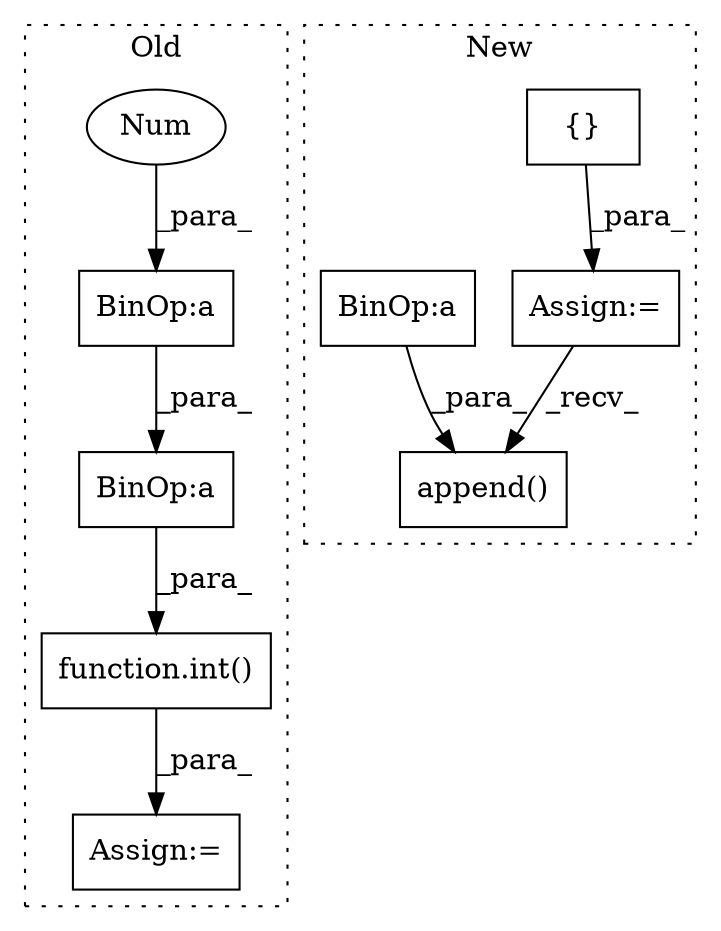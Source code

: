 digraph G {
subgraph cluster0 {
1 [label="function.int()" a="75" s="12184,12222" l="4,1" shape="box"];
4 [label="Assign:=" a="68" s="12166" l="3" shape="box"];
5 [label="BinOp:a" a="82" s="12213" l="3" shape="box"];
6 [label="Num" a="76" s="12216" l="1" shape="ellipse"];
8 [label="BinOp:a" a="82" s="12192" l="3" shape="box"];
label = "Old";
style="dotted";
}
subgraph cluster1 {
2 [label="{}" a="59" s="14437,14437" l="2,1" shape="box"];
3 [label="Assign:=" a="68" s="14434" l="3" shape="box"];
7 [label="append()" a="75" s="14580,14665" l="11,1" shape="box"];
9 [label="BinOp:a" a="82" s="14561" l="3" shape="box"];
label = "New";
style="dotted";
}
1 -> 4 [label="_para_"];
2 -> 3 [label="_para_"];
3 -> 7 [label="_recv_"];
5 -> 8 [label="_para_"];
6 -> 5 [label="_para_"];
8 -> 1 [label="_para_"];
9 -> 7 [label="_para_"];
}